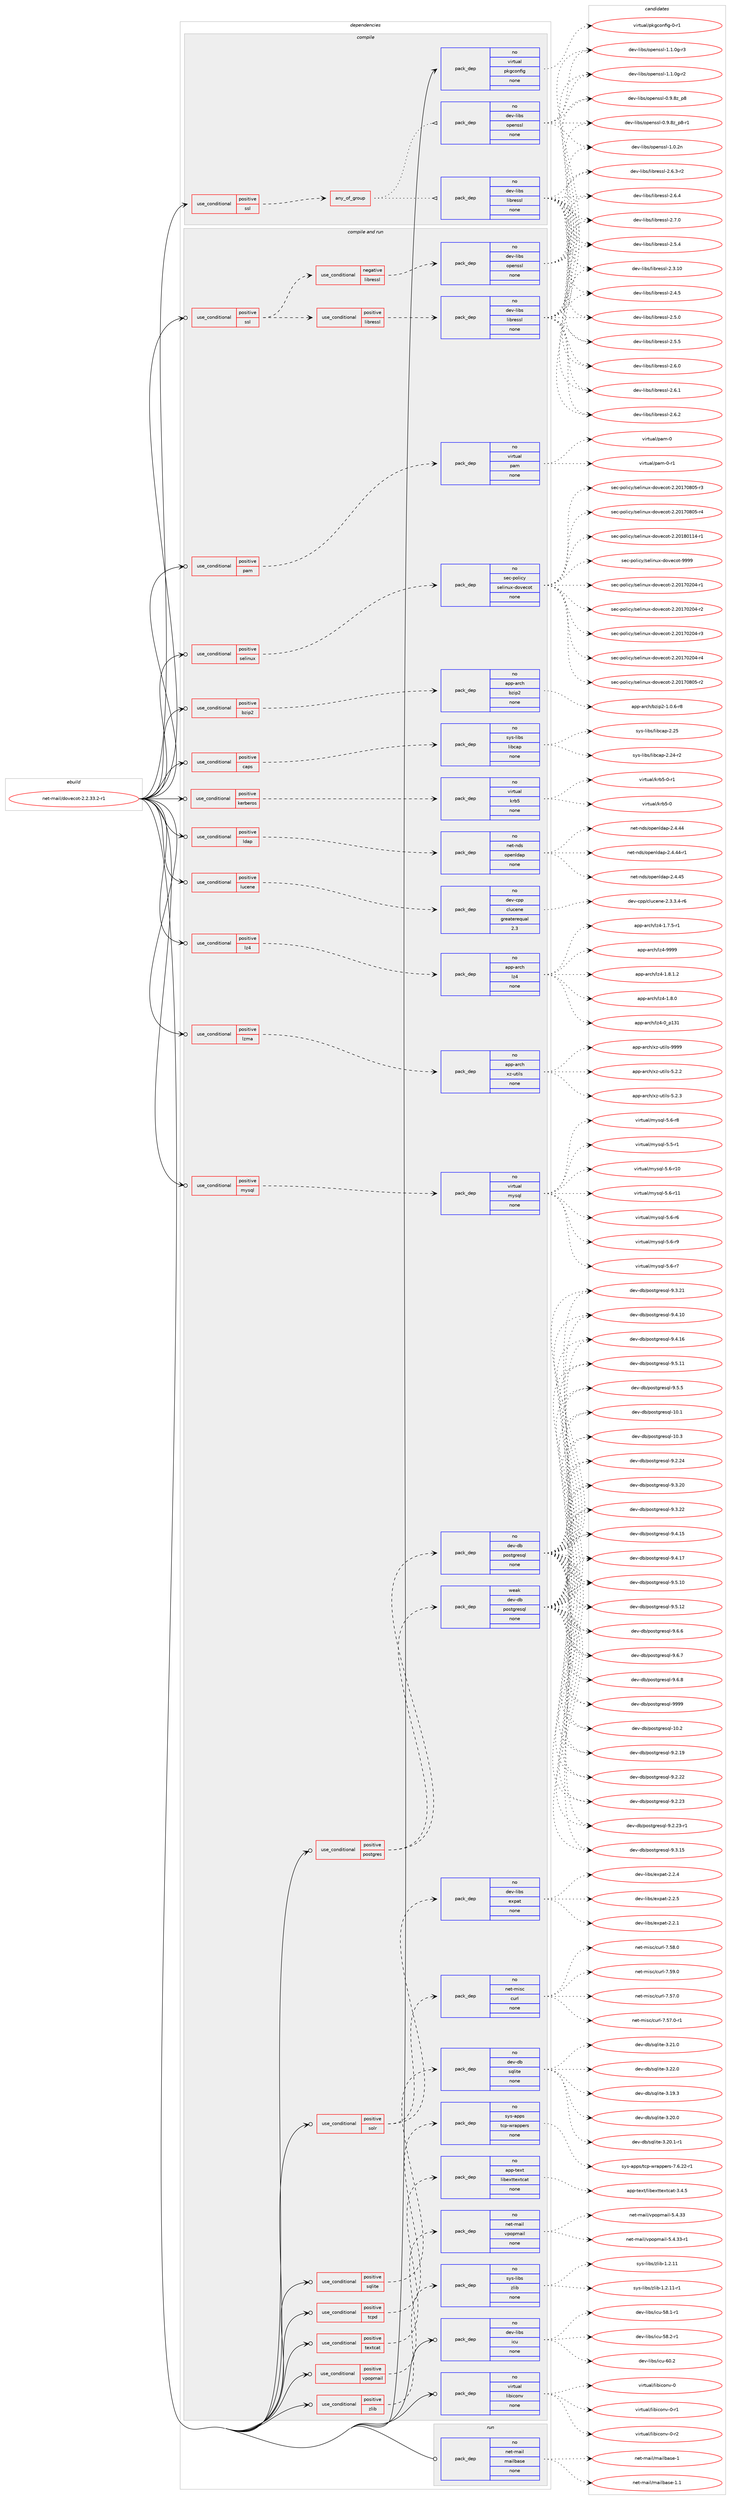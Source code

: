digraph prolog {

# *************
# Graph options
# *************

newrank=true;
concentrate=true;
compound=true;
graph [rankdir=LR,fontname=Helvetica,fontsize=10,ranksep=1.5];#, ranksep=2.5, nodesep=0.2];
edge  [arrowhead=vee];
node  [fontname=Helvetica,fontsize=10];

# **********
# The ebuild
# **********

subgraph cluster_leftcol {
color=gray;
rank=same;
label=<<i>ebuild</i>>;
id [label="net-mail/dovecot-2.2.33.2-r1", color=red, width=4, href="../net-mail/dovecot-2.2.33.2-r1.svg"];
}

# ****************
# The dependencies
# ****************

subgraph cluster_midcol {
color=gray;
label=<<i>dependencies</i>>;
subgraph cluster_compile {
fillcolor="#eeeeee";
style=filled;
label=<<i>compile</i>>;
subgraph cond191 {
dependency685 [label=<<TABLE BORDER="0" CELLBORDER="1" CELLSPACING="0" CELLPADDING="4"><TR><TD ROWSPAN="3" CELLPADDING="10">use_conditional</TD></TR><TR><TD>positive</TD></TR><TR><TD>ssl</TD></TR></TABLE>>, shape=none, color=red];
subgraph any20 {
dependency686 [label=<<TABLE BORDER="0" CELLBORDER="1" CELLSPACING="0" CELLPADDING="4"><TR><TD CELLPADDING="10">any_of_group</TD></TR></TABLE>>, shape=none, color=red];subgraph pack476 {
dependency687 [label=<<TABLE BORDER="0" CELLBORDER="1" CELLSPACING="0" CELLPADDING="4" WIDTH="220"><TR><TD ROWSPAN="6" CELLPADDING="30">pack_dep</TD></TR><TR><TD WIDTH="110">no</TD></TR><TR><TD>dev-libs</TD></TR><TR><TD>openssl</TD></TR><TR><TD>none</TD></TR><TR><TD></TD></TR></TABLE>>, shape=none, color=blue];
}
dependency686:e -> dependency687:w [weight=20,style="dotted",arrowhead="oinv"];
subgraph pack477 {
dependency688 [label=<<TABLE BORDER="0" CELLBORDER="1" CELLSPACING="0" CELLPADDING="4" WIDTH="220"><TR><TD ROWSPAN="6" CELLPADDING="30">pack_dep</TD></TR><TR><TD WIDTH="110">no</TD></TR><TR><TD>dev-libs</TD></TR><TR><TD>libressl</TD></TR><TR><TD>none</TD></TR><TR><TD></TD></TR></TABLE>>, shape=none, color=blue];
}
dependency686:e -> dependency688:w [weight=20,style="dotted",arrowhead="oinv"];
}
dependency685:e -> dependency686:w [weight=20,style="dashed",arrowhead="vee"];
}
id:e -> dependency685:w [weight=20,style="solid",arrowhead="vee"];
subgraph pack478 {
dependency689 [label=<<TABLE BORDER="0" CELLBORDER="1" CELLSPACING="0" CELLPADDING="4" WIDTH="220"><TR><TD ROWSPAN="6" CELLPADDING="30">pack_dep</TD></TR><TR><TD WIDTH="110">no</TD></TR><TR><TD>virtual</TD></TR><TR><TD>pkgconfig</TD></TR><TR><TD>none</TD></TR><TR><TD></TD></TR></TABLE>>, shape=none, color=blue];
}
id:e -> dependency689:w [weight=20,style="solid",arrowhead="vee"];
}
subgraph cluster_compileandrun {
fillcolor="#eeeeee";
style=filled;
label=<<i>compile and run</i>>;
subgraph cond192 {
dependency690 [label=<<TABLE BORDER="0" CELLBORDER="1" CELLSPACING="0" CELLPADDING="4"><TR><TD ROWSPAN="3" CELLPADDING="10">use_conditional</TD></TR><TR><TD>positive</TD></TR><TR><TD>bzip2</TD></TR></TABLE>>, shape=none, color=red];
subgraph pack479 {
dependency691 [label=<<TABLE BORDER="0" CELLBORDER="1" CELLSPACING="0" CELLPADDING="4" WIDTH="220"><TR><TD ROWSPAN="6" CELLPADDING="30">pack_dep</TD></TR><TR><TD WIDTH="110">no</TD></TR><TR><TD>app-arch</TD></TR><TR><TD>bzip2</TD></TR><TR><TD>none</TD></TR><TR><TD></TD></TR></TABLE>>, shape=none, color=blue];
}
dependency690:e -> dependency691:w [weight=20,style="dashed",arrowhead="vee"];
}
id:e -> dependency690:w [weight=20,style="solid",arrowhead="odotvee"];
subgraph cond193 {
dependency692 [label=<<TABLE BORDER="0" CELLBORDER="1" CELLSPACING="0" CELLPADDING="4"><TR><TD ROWSPAN="3" CELLPADDING="10">use_conditional</TD></TR><TR><TD>positive</TD></TR><TR><TD>caps</TD></TR></TABLE>>, shape=none, color=red];
subgraph pack480 {
dependency693 [label=<<TABLE BORDER="0" CELLBORDER="1" CELLSPACING="0" CELLPADDING="4" WIDTH="220"><TR><TD ROWSPAN="6" CELLPADDING="30">pack_dep</TD></TR><TR><TD WIDTH="110">no</TD></TR><TR><TD>sys-libs</TD></TR><TR><TD>libcap</TD></TR><TR><TD>none</TD></TR><TR><TD></TD></TR></TABLE>>, shape=none, color=blue];
}
dependency692:e -> dependency693:w [weight=20,style="dashed",arrowhead="vee"];
}
id:e -> dependency692:w [weight=20,style="solid",arrowhead="odotvee"];
subgraph cond194 {
dependency694 [label=<<TABLE BORDER="0" CELLBORDER="1" CELLSPACING="0" CELLPADDING="4"><TR><TD ROWSPAN="3" CELLPADDING="10">use_conditional</TD></TR><TR><TD>positive</TD></TR><TR><TD>kerberos</TD></TR></TABLE>>, shape=none, color=red];
subgraph pack481 {
dependency695 [label=<<TABLE BORDER="0" CELLBORDER="1" CELLSPACING="0" CELLPADDING="4" WIDTH="220"><TR><TD ROWSPAN="6" CELLPADDING="30">pack_dep</TD></TR><TR><TD WIDTH="110">no</TD></TR><TR><TD>virtual</TD></TR><TR><TD>krb5</TD></TR><TR><TD>none</TD></TR><TR><TD></TD></TR></TABLE>>, shape=none, color=blue];
}
dependency694:e -> dependency695:w [weight=20,style="dashed",arrowhead="vee"];
}
id:e -> dependency694:w [weight=20,style="solid",arrowhead="odotvee"];
subgraph cond195 {
dependency696 [label=<<TABLE BORDER="0" CELLBORDER="1" CELLSPACING="0" CELLPADDING="4"><TR><TD ROWSPAN="3" CELLPADDING="10">use_conditional</TD></TR><TR><TD>positive</TD></TR><TR><TD>ldap</TD></TR></TABLE>>, shape=none, color=red];
subgraph pack482 {
dependency697 [label=<<TABLE BORDER="0" CELLBORDER="1" CELLSPACING="0" CELLPADDING="4" WIDTH="220"><TR><TD ROWSPAN="6" CELLPADDING="30">pack_dep</TD></TR><TR><TD WIDTH="110">no</TD></TR><TR><TD>net-nds</TD></TR><TR><TD>openldap</TD></TR><TR><TD>none</TD></TR><TR><TD></TD></TR></TABLE>>, shape=none, color=blue];
}
dependency696:e -> dependency697:w [weight=20,style="dashed",arrowhead="vee"];
}
id:e -> dependency696:w [weight=20,style="solid",arrowhead="odotvee"];
subgraph cond196 {
dependency698 [label=<<TABLE BORDER="0" CELLBORDER="1" CELLSPACING="0" CELLPADDING="4"><TR><TD ROWSPAN="3" CELLPADDING="10">use_conditional</TD></TR><TR><TD>positive</TD></TR><TR><TD>lucene</TD></TR></TABLE>>, shape=none, color=red];
subgraph pack483 {
dependency699 [label=<<TABLE BORDER="0" CELLBORDER="1" CELLSPACING="0" CELLPADDING="4" WIDTH="220"><TR><TD ROWSPAN="6" CELLPADDING="30">pack_dep</TD></TR><TR><TD WIDTH="110">no</TD></TR><TR><TD>dev-cpp</TD></TR><TR><TD>clucene</TD></TR><TR><TD>greaterequal</TD></TR><TR><TD>2.3</TD></TR></TABLE>>, shape=none, color=blue];
}
dependency698:e -> dependency699:w [weight=20,style="dashed",arrowhead="vee"];
}
id:e -> dependency698:w [weight=20,style="solid",arrowhead="odotvee"];
subgraph cond197 {
dependency700 [label=<<TABLE BORDER="0" CELLBORDER="1" CELLSPACING="0" CELLPADDING="4"><TR><TD ROWSPAN="3" CELLPADDING="10">use_conditional</TD></TR><TR><TD>positive</TD></TR><TR><TD>lz4</TD></TR></TABLE>>, shape=none, color=red];
subgraph pack484 {
dependency701 [label=<<TABLE BORDER="0" CELLBORDER="1" CELLSPACING="0" CELLPADDING="4" WIDTH="220"><TR><TD ROWSPAN="6" CELLPADDING="30">pack_dep</TD></TR><TR><TD WIDTH="110">no</TD></TR><TR><TD>app-arch</TD></TR><TR><TD>lz4</TD></TR><TR><TD>none</TD></TR><TR><TD></TD></TR></TABLE>>, shape=none, color=blue];
}
dependency700:e -> dependency701:w [weight=20,style="dashed",arrowhead="vee"];
}
id:e -> dependency700:w [weight=20,style="solid",arrowhead="odotvee"];
subgraph cond198 {
dependency702 [label=<<TABLE BORDER="0" CELLBORDER="1" CELLSPACING="0" CELLPADDING="4"><TR><TD ROWSPAN="3" CELLPADDING="10">use_conditional</TD></TR><TR><TD>positive</TD></TR><TR><TD>lzma</TD></TR></TABLE>>, shape=none, color=red];
subgraph pack485 {
dependency703 [label=<<TABLE BORDER="0" CELLBORDER="1" CELLSPACING="0" CELLPADDING="4" WIDTH="220"><TR><TD ROWSPAN="6" CELLPADDING="30">pack_dep</TD></TR><TR><TD WIDTH="110">no</TD></TR><TR><TD>app-arch</TD></TR><TR><TD>xz-utils</TD></TR><TR><TD>none</TD></TR><TR><TD></TD></TR></TABLE>>, shape=none, color=blue];
}
dependency702:e -> dependency703:w [weight=20,style="dashed",arrowhead="vee"];
}
id:e -> dependency702:w [weight=20,style="solid",arrowhead="odotvee"];
subgraph cond199 {
dependency704 [label=<<TABLE BORDER="0" CELLBORDER="1" CELLSPACING="0" CELLPADDING="4"><TR><TD ROWSPAN="3" CELLPADDING="10">use_conditional</TD></TR><TR><TD>positive</TD></TR><TR><TD>mysql</TD></TR></TABLE>>, shape=none, color=red];
subgraph pack486 {
dependency705 [label=<<TABLE BORDER="0" CELLBORDER="1" CELLSPACING="0" CELLPADDING="4" WIDTH="220"><TR><TD ROWSPAN="6" CELLPADDING="30">pack_dep</TD></TR><TR><TD WIDTH="110">no</TD></TR><TR><TD>virtual</TD></TR><TR><TD>mysql</TD></TR><TR><TD>none</TD></TR><TR><TD></TD></TR></TABLE>>, shape=none, color=blue];
}
dependency704:e -> dependency705:w [weight=20,style="dashed",arrowhead="vee"];
}
id:e -> dependency704:w [weight=20,style="solid",arrowhead="odotvee"];
subgraph cond200 {
dependency706 [label=<<TABLE BORDER="0" CELLBORDER="1" CELLSPACING="0" CELLPADDING="4"><TR><TD ROWSPAN="3" CELLPADDING="10">use_conditional</TD></TR><TR><TD>positive</TD></TR><TR><TD>pam</TD></TR></TABLE>>, shape=none, color=red];
subgraph pack487 {
dependency707 [label=<<TABLE BORDER="0" CELLBORDER="1" CELLSPACING="0" CELLPADDING="4" WIDTH="220"><TR><TD ROWSPAN="6" CELLPADDING="30">pack_dep</TD></TR><TR><TD WIDTH="110">no</TD></TR><TR><TD>virtual</TD></TR><TR><TD>pam</TD></TR><TR><TD>none</TD></TR><TR><TD></TD></TR></TABLE>>, shape=none, color=blue];
}
dependency706:e -> dependency707:w [weight=20,style="dashed",arrowhead="vee"];
}
id:e -> dependency706:w [weight=20,style="solid",arrowhead="odotvee"];
subgraph cond201 {
dependency708 [label=<<TABLE BORDER="0" CELLBORDER="1" CELLSPACING="0" CELLPADDING="4"><TR><TD ROWSPAN="3" CELLPADDING="10">use_conditional</TD></TR><TR><TD>positive</TD></TR><TR><TD>postgres</TD></TR></TABLE>>, shape=none, color=red];
subgraph pack488 {
dependency709 [label=<<TABLE BORDER="0" CELLBORDER="1" CELLSPACING="0" CELLPADDING="4" WIDTH="220"><TR><TD ROWSPAN="6" CELLPADDING="30">pack_dep</TD></TR><TR><TD WIDTH="110">no</TD></TR><TR><TD>dev-db</TD></TR><TR><TD>postgresql</TD></TR><TR><TD>none</TD></TR><TR><TD></TD></TR></TABLE>>, shape=none, color=blue];
}
dependency708:e -> dependency709:w [weight=20,style="dashed",arrowhead="vee"];
subgraph pack489 {
dependency710 [label=<<TABLE BORDER="0" CELLBORDER="1" CELLSPACING="0" CELLPADDING="4" WIDTH="220"><TR><TD ROWSPAN="6" CELLPADDING="30">pack_dep</TD></TR><TR><TD WIDTH="110">weak</TD></TR><TR><TD>dev-db</TD></TR><TR><TD>postgresql</TD></TR><TR><TD>none</TD></TR><TR><TD></TD></TR></TABLE>>, shape=none, color=blue];
}
dependency708:e -> dependency710:w [weight=20,style="dashed",arrowhead="vee"];
}
id:e -> dependency708:w [weight=20,style="solid",arrowhead="odotvee"];
subgraph cond202 {
dependency711 [label=<<TABLE BORDER="0" CELLBORDER="1" CELLSPACING="0" CELLPADDING="4"><TR><TD ROWSPAN="3" CELLPADDING="10">use_conditional</TD></TR><TR><TD>positive</TD></TR><TR><TD>selinux</TD></TR></TABLE>>, shape=none, color=red];
subgraph pack490 {
dependency712 [label=<<TABLE BORDER="0" CELLBORDER="1" CELLSPACING="0" CELLPADDING="4" WIDTH="220"><TR><TD ROWSPAN="6" CELLPADDING="30">pack_dep</TD></TR><TR><TD WIDTH="110">no</TD></TR><TR><TD>sec-policy</TD></TR><TR><TD>selinux-dovecot</TD></TR><TR><TD>none</TD></TR><TR><TD></TD></TR></TABLE>>, shape=none, color=blue];
}
dependency711:e -> dependency712:w [weight=20,style="dashed",arrowhead="vee"];
}
id:e -> dependency711:w [weight=20,style="solid",arrowhead="odotvee"];
subgraph cond203 {
dependency713 [label=<<TABLE BORDER="0" CELLBORDER="1" CELLSPACING="0" CELLPADDING="4"><TR><TD ROWSPAN="3" CELLPADDING="10">use_conditional</TD></TR><TR><TD>positive</TD></TR><TR><TD>solr</TD></TR></TABLE>>, shape=none, color=red];
subgraph pack491 {
dependency714 [label=<<TABLE BORDER="0" CELLBORDER="1" CELLSPACING="0" CELLPADDING="4" WIDTH="220"><TR><TD ROWSPAN="6" CELLPADDING="30">pack_dep</TD></TR><TR><TD WIDTH="110">no</TD></TR><TR><TD>net-misc</TD></TR><TR><TD>curl</TD></TR><TR><TD>none</TD></TR><TR><TD></TD></TR></TABLE>>, shape=none, color=blue];
}
dependency713:e -> dependency714:w [weight=20,style="dashed",arrowhead="vee"];
subgraph pack492 {
dependency715 [label=<<TABLE BORDER="0" CELLBORDER="1" CELLSPACING="0" CELLPADDING="4" WIDTH="220"><TR><TD ROWSPAN="6" CELLPADDING="30">pack_dep</TD></TR><TR><TD WIDTH="110">no</TD></TR><TR><TD>dev-libs</TD></TR><TR><TD>expat</TD></TR><TR><TD>none</TD></TR><TR><TD></TD></TR></TABLE>>, shape=none, color=blue];
}
dependency713:e -> dependency715:w [weight=20,style="dashed",arrowhead="vee"];
}
id:e -> dependency713:w [weight=20,style="solid",arrowhead="odotvee"];
subgraph cond204 {
dependency716 [label=<<TABLE BORDER="0" CELLBORDER="1" CELLSPACING="0" CELLPADDING="4"><TR><TD ROWSPAN="3" CELLPADDING="10">use_conditional</TD></TR><TR><TD>positive</TD></TR><TR><TD>sqlite</TD></TR></TABLE>>, shape=none, color=red];
subgraph pack493 {
dependency717 [label=<<TABLE BORDER="0" CELLBORDER="1" CELLSPACING="0" CELLPADDING="4" WIDTH="220"><TR><TD ROWSPAN="6" CELLPADDING="30">pack_dep</TD></TR><TR><TD WIDTH="110">no</TD></TR><TR><TD>dev-db</TD></TR><TR><TD>sqlite</TD></TR><TR><TD>none</TD></TR><TR><TD></TD></TR></TABLE>>, shape=none, color=blue];
}
dependency716:e -> dependency717:w [weight=20,style="dashed",arrowhead="vee"];
}
id:e -> dependency716:w [weight=20,style="solid",arrowhead="odotvee"];
subgraph cond205 {
dependency718 [label=<<TABLE BORDER="0" CELLBORDER="1" CELLSPACING="0" CELLPADDING="4"><TR><TD ROWSPAN="3" CELLPADDING="10">use_conditional</TD></TR><TR><TD>positive</TD></TR><TR><TD>ssl</TD></TR></TABLE>>, shape=none, color=red];
subgraph cond206 {
dependency719 [label=<<TABLE BORDER="0" CELLBORDER="1" CELLSPACING="0" CELLPADDING="4"><TR><TD ROWSPAN="3" CELLPADDING="10">use_conditional</TD></TR><TR><TD>negative</TD></TR><TR><TD>libressl</TD></TR></TABLE>>, shape=none, color=red];
subgraph pack494 {
dependency720 [label=<<TABLE BORDER="0" CELLBORDER="1" CELLSPACING="0" CELLPADDING="4" WIDTH="220"><TR><TD ROWSPAN="6" CELLPADDING="30">pack_dep</TD></TR><TR><TD WIDTH="110">no</TD></TR><TR><TD>dev-libs</TD></TR><TR><TD>openssl</TD></TR><TR><TD>none</TD></TR><TR><TD></TD></TR></TABLE>>, shape=none, color=blue];
}
dependency719:e -> dependency720:w [weight=20,style="dashed",arrowhead="vee"];
}
dependency718:e -> dependency719:w [weight=20,style="dashed",arrowhead="vee"];
subgraph cond207 {
dependency721 [label=<<TABLE BORDER="0" CELLBORDER="1" CELLSPACING="0" CELLPADDING="4"><TR><TD ROWSPAN="3" CELLPADDING="10">use_conditional</TD></TR><TR><TD>positive</TD></TR><TR><TD>libressl</TD></TR></TABLE>>, shape=none, color=red];
subgraph pack495 {
dependency722 [label=<<TABLE BORDER="0" CELLBORDER="1" CELLSPACING="0" CELLPADDING="4" WIDTH="220"><TR><TD ROWSPAN="6" CELLPADDING="30">pack_dep</TD></TR><TR><TD WIDTH="110">no</TD></TR><TR><TD>dev-libs</TD></TR><TR><TD>libressl</TD></TR><TR><TD>none</TD></TR><TR><TD></TD></TR></TABLE>>, shape=none, color=blue];
}
dependency721:e -> dependency722:w [weight=20,style="dashed",arrowhead="vee"];
}
dependency718:e -> dependency721:w [weight=20,style="dashed",arrowhead="vee"];
}
id:e -> dependency718:w [weight=20,style="solid",arrowhead="odotvee"];
subgraph cond208 {
dependency723 [label=<<TABLE BORDER="0" CELLBORDER="1" CELLSPACING="0" CELLPADDING="4"><TR><TD ROWSPAN="3" CELLPADDING="10">use_conditional</TD></TR><TR><TD>positive</TD></TR><TR><TD>tcpd</TD></TR></TABLE>>, shape=none, color=red];
subgraph pack496 {
dependency724 [label=<<TABLE BORDER="0" CELLBORDER="1" CELLSPACING="0" CELLPADDING="4" WIDTH="220"><TR><TD ROWSPAN="6" CELLPADDING="30">pack_dep</TD></TR><TR><TD WIDTH="110">no</TD></TR><TR><TD>sys-apps</TD></TR><TR><TD>tcp-wrappers</TD></TR><TR><TD>none</TD></TR><TR><TD></TD></TR></TABLE>>, shape=none, color=blue];
}
dependency723:e -> dependency724:w [weight=20,style="dashed",arrowhead="vee"];
}
id:e -> dependency723:w [weight=20,style="solid",arrowhead="odotvee"];
subgraph cond209 {
dependency725 [label=<<TABLE BORDER="0" CELLBORDER="1" CELLSPACING="0" CELLPADDING="4"><TR><TD ROWSPAN="3" CELLPADDING="10">use_conditional</TD></TR><TR><TD>positive</TD></TR><TR><TD>textcat</TD></TR></TABLE>>, shape=none, color=red];
subgraph pack497 {
dependency726 [label=<<TABLE BORDER="0" CELLBORDER="1" CELLSPACING="0" CELLPADDING="4" WIDTH="220"><TR><TD ROWSPAN="6" CELLPADDING="30">pack_dep</TD></TR><TR><TD WIDTH="110">no</TD></TR><TR><TD>app-text</TD></TR><TR><TD>libexttextcat</TD></TR><TR><TD>none</TD></TR><TR><TD></TD></TR></TABLE>>, shape=none, color=blue];
}
dependency725:e -> dependency726:w [weight=20,style="dashed",arrowhead="vee"];
}
id:e -> dependency725:w [weight=20,style="solid",arrowhead="odotvee"];
subgraph cond210 {
dependency727 [label=<<TABLE BORDER="0" CELLBORDER="1" CELLSPACING="0" CELLPADDING="4"><TR><TD ROWSPAN="3" CELLPADDING="10">use_conditional</TD></TR><TR><TD>positive</TD></TR><TR><TD>vpopmail</TD></TR></TABLE>>, shape=none, color=red];
subgraph pack498 {
dependency728 [label=<<TABLE BORDER="0" CELLBORDER="1" CELLSPACING="0" CELLPADDING="4" WIDTH="220"><TR><TD ROWSPAN="6" CELLPADDING="30">pack_dep</TD></TR><TR><TD WIDTH="110">no</TD></TR><TR><TD>net-mail</TD></TR><TR><TD>vpopmail</TD></TR><TR><TD>none</TD></TR><TR><TD></TD></TR></TABLE>>, shape=none, color=blue];
}
dependency727:e -> dependency728:w [weight=20,style="dashed",arrowhead="vee"];
}
id:e -> dependency727:w [weight=20,style="solid",arrowhead="odotvee"];
subgraph cond211 {
dependency729 [label=<<TABLE BORDER="0" CELLBORDER="1" CELLSPACING="0" CELLPADDING="4"><TR><TD ROWSPAN="3" CELLPADDING="10">use_conditional</TD></TR><TR><TD>positive</TD></TR><TR><TD>zlib</TD></TR></TABLE>>, shape=none, color=red];
subgraph pack499 {
dependency730 [label=<<TABLE BORDER="0" CELLBORDER="1" CELLSPACING="0" CELLPADDING="4" WIDTH="220"><TR><TD ROWSPAN="6" CELLPADDING="30">pack_dep</TD></TR><TR><TD WIDTH="110">no</TD></TR><TR><TD>sys-libs</TD></TR><TR><TD>zlib</TD></TR><TR><TD>none</TD></TR><TR><TD></TD></TR></TABLE>>, shape=none, color=blue];
}
dependency729:e -> dependency730:w [weight=20,style="dashed",arrowhead="vee"];
}
id:e -> dependency729:w [weight=20,style="solid",arrowhead="odotvee"];
subgraph pack500 {
dependency731 [label=<<TABLE BORDER="0" CELLBORDER="1" CELLSPACING="0" CELLPADDING="4" WIDTH="220"><TR><TD ROWSPAN="6" CELLPADDING="30">pack_dep</TD></TR><TR><TD WIDTH="110">no</TD></TR><TR><TD>dev-libs</TD></TR><TR><TD>icu</TD></TR><TR><TD>none</TD></TR><TR><TD></TD></TR></TABLE>>, shape=none, color=blue];
}
id:e -> dependency731:w [weight=20,style="solid",arrowhead="odotvee"];
subgraph pack501 {
dependency732 [label=<<TABLE BORDER="0" CELLBORDER="1" CELLSPACING="0" CELLPADDING="4" WIDTH="220"><TR><TD ROWSPAN="6" CELLPADDING="30">pack_dep</TD></TR><TR><TD WIDTH="110">no</TD></TR><TR><TD>virtual</TD></TR><TR><TD>libiconv</TD></TR><TR><TD>none</TD></TR><TR><TD></TD></TR></TABLE>>, shape=none, color=blue];
}
id:e -> dependency732:w [weight=20,style="solid",arrowhead="odotvee"];
}
subgraph cluster_run {
fillcolor="#eeeeee";
style=filled;
label=<<i>run</i>>;
subgraph pack502 {
dependency733 [label=<<TABLE BORDER="0" CELLBORDER="1" CELLSPACING="0" CELLPADDING="4" WIDTH="220"><TR><TD ROWSPAN="6" CELLPADDING="30">pack_dep</TD></TR><TR><TD WIDTH="110">no</TD></TR><TR><TD>net-mail</TD></TR><TR><TD>mailbase</TD></TR><TR><TD>none</TD></TR><TR><TD></TD></TR></TABLE>>, shape=none, color=blue];
}
id:e -> dependency733:w [weight=20,style="solid",arrowhead="odot"];
}
}

# **************
# The candidates
# **************

subgraph cluster_choices {
rank=same;
color=gray;
label=<<i>candidates</i>>;

subgraph choice476 {
color=black;
nodesep=1;
choice1001011184510810598115471111121011101151151084549464946481034511450 [label="dev-libs/openssl-1.1.0g-r2", color=red, width=4,href="../dev-libs/openssl-1.1.0g-r2.svg"];
choice1001011184510810598115471111121011101151151084548465746561229511256 [label="dev-libs/openssl-0.9.8z_p8", color=red, width=4,href="../dev-libs/openssl-0.9.8z_p8.svg"];
choice10010111845108105981154711111210111011511510845484657465612295112564511449 [label="dev-libs/openssl-0.9.8z_p8-r1", color=red, width=4,href="../dev-libs/openssl-0.9.8z_p8-r1.svg"];
choice100101118451081059811547111112101110115115108454946484650110 [label="dev-libs/openssl-1.0.2n", color=red, width=4,href="../dev-libs/openssl-1.0.2n.svg"];
choice1001011184510810598115471111121011101151151084549464946481034511451 [label="dev-libs/openssl-1.1.0g-r3", color=red, width=4,href="../dev-libs/openssl-1.1.0g-r3.svg"];
dependency687:e -> choice1001011184510810598115471111121011101151151084549464946481034511450:w [style=dotted,weight="100"];
dependency687:e -> choice1001011184510810598115471111121011101151151084548465746561229511256:w [style=dotted,weight="100"];
dependency687:e -> choice10010111845108105981154711111210111011511510845484657465612295112564511449:w [style=dotted,weight="100"];
dependency687:e -> choice100101118451081059811547111112101110115115108454946484650110:w [style=dotted,weight="100"];
dependency687:e -> choice1001011184510810598115471111121011101151151084549464946481034511451:w [style=dotted,weight="100"];
}
subgraph choice477 {
color=black;
nodesep=1;
choice1001011184510810598115471081059811410111511510845504651464948 [label="dev-libs/libressl-2.3.10", color=red, width=4,href="../dev-libs/libressl-2.3.10.svg"];
choice10010111845108105981154710810598114101115115108455046524653 [label="dev-libs/libressl-2.4.5", color=red, width=4,href="../dev-libs/libressl-2.4.5.svg"];
choice10010111845108105981154710810598114101115115108455046534648 [label="dev-libs/libressl-2.5.0", color=red, width=4,href="../dev-libs/libressl-2.5.0.svg"];
choice10010111845108105981154710810598114101115115108455046534652 [label="dev-libs/libressl-2.5.4", color=red, width=4,href="../dev-libs/libressl-2.5.4.svg"];
choice10010111845108105981154710810598114101115115108455046534653 [label="dev-libs/libressl-2.5.5", color=red, width=4,href="../dev-libs/libressl-2.5.5.svg"];
choice10010111845108105981154710810598114101115115108455046544648 [label="dev-libs/libressl-2.6.0", color=red, width=4,href="../dev-libs/libressl-2.6.0.svg"];
choice10010111845108105981154710810598114101115115108455046544649 [label="dev-libs/libressl-2.6.1", color=red, width=4,href="../dev-libs/libressl-2.6.1.svg"];
choice10010111845108105981154710810598114101115115108455046544650 [label="dev-libs/libressl-2.6.2", color=red, width=4,href="../dev-libs/libressl-2.6.2.svg"];
choice100101118451081059811547108105981141011151151084550465446514511450 [label="dev-libs/libressl-2.6.3-r2", color=red, width=4,href="../dev-libs/libressl-2.6.3-r2.svg"];
choice10010111845108105981154710810598114101115115108455046544652 [label="dev-libs/libressl-2.6.4", color=red, width=4,href="../dev-libs/libressl-2.6.4.svg"];
choice10010111845108105981154710810598114101115115108455046554648 [label="dev-libs/libressl-2.7.0", color=red, width=4,href="../dev-libs/libressl-2.7.0.svg"];
dependency688:e -> choice1001011184510810598115471081059811410111511510845504651464948:w [style=dotted,weight="100"];
dependency688:e -> choice10010111845108105981154710810598114101115115108455046524653:w [style=dotted,weight="100"];
dependency688:e -> choice10010111845108105981154710810598114101115115108455046534648:w [style=dotted,weight="100"];
dependency688:e -> choice10010111845108105981154710810598114101115115108455046534652:w [style=dotted,weight="100"];
dependency688:e -> choice10010111845108105981154710810598114101115115108455046534653:w [style=dotted,weight="100"];
dependency688:e -> choice10010111845108105981154710810598114101115115108455046544648:w [style=dotted,weight="100"];
dependency688:e -> choice10010111845108105981154710810598114101115115108455046544649:w [style=dotted,weight="100"];
dependency688:e -> choice10010111845108105981154710810598114101115115108455046544650:w [style=dotted,weight="100"];
dependency688:e -> choice100101118451081059811547108105981141011151151084550465446514511450:w [style=dotted,weight="100"];
dependency688:e -> choice10010111845108105981154710810598114101115115108455046544652:w [style=dotted,weight="100"];
dependency688:e -> choice10010111845108105981154710810598114101115115108455046554648:w [style=dotted,weight="100"];
}
subgraph choice478 {
color=black;
nodesep=1;
choice11810511411611797108471121071039911111010210510345484511449 [label="virtual/pkgconfig-0-r1", color=red, width=4,href="../virtual/pkgconfig-0-r1.svg"];
dependency689:e -> choice11810511411611797108471121071039911111010210510345484511449:w [style=dotted,weight="100"];
}
subgraph choice479 {
color=black;
nodesep=1;
choice971121124597114991044798122105112504549464846544511456 [label="app-arch/bzip2-1.0.6-r8", color=red, width=4,href="../app-arch/bzip2-1.0.6-r8.svg"];
dependency691:e -> choice971121124597114991044798122105112504549464846544511456:w [style=dotted,weight="100"];
}
subgraph choice480 {
color=black;
nodesep=1;
choice11512111545108105981154710810598999711245504650524511450 [label="sys-libs/libcap-2.24-r2", color=red, width=4,href="../sys-libs/libcap-2.24-r2.svg"];
choice1151211154510810598115471081059899971124550465053 [label="sys-libs/libcap-2.25", color=red, width=4,href="../sys-libs/libcap-2.25.svg"];
dependency693:e -> choice11512111545108105981154710810598999711245504650524511450:w [style=dotted,weight="100"];
dependency693:e -> choice1151211154510810598115471081059899971124550465053:w [style=dotted,weight="100"];
}
subgraph choice481 {
color=black;
nodesep=1;
choice118105114116117971084710711498534548 [label="virtual/krb5-0", color=red, width=4,href="../virtual/krb5-0.svg"];
choice1181051141161179710847107114985345484511449 [label="virtual/krb5-0-r1", color=red, width=4,href="../virtual/krb5-0-r1.svg"];
dependency695:e -> choice118105114116117971084710711498534548:w [style=dotted,weight="100"];
dependency695:e -> choice1181051141161179710847107114985345484511449:w [style=dotted,weight="100"];
}
subgraph choice482 {
color=black;
nodesep=1;
choice11010111645110100115471111121011101081009711245504652465252 [label="net-nds/openldap-2.4.44", color=red, width=4,href="../net-nds/openldap-2.4.44.svg"];
choice110101116451101001154711111210111010810097112455046524652524511449 [label="net-nds/openldap-2.4.44-r1", color=red, width=4,href="../net-nds/openldap-2.4.44-r1.svg"];
choice11010111645110100115471111121011101081009711245504652465253 [label="net-nds/openldap-2.4.45", color=red, width=4,href="../net-nds/openldap-2.4.45.svg"];
dependency697:e -> choice11010111645110100115471111121011101081009711245504652465252:w [style=dotted,weight="100"];
dependency697:e -> choice110101116451101001154711111210111010810097112455046524652524511449:w [style=dotted,weight="100"];
dependency697:e -> choice11010111645110100115471111121011101081009711245504652465253:w [style=dotted,weight="100"];
}
subgraph choice483 {
color=black;
nodesep=1;
choice100101118459911211247991081179910111010145504651465146524511454 [label="dev-cpp/clucene-2.3.3.4-r6", color=red, width=4,href="../dev-cpp/clucene-2.3.3.4-r6.svg"];
dependency699:e -> choice100101118459911211247991081179910111010145504651465146524511454:w [style=dotted,weight="100"];
}
subgraph choice484 {
color=black;
nodesep=1;
choice971121124597114991044710812252454895112495149 [label="app-arch/lz4-0_p131", color=red, width=4,href="../app-arch/lz4-0_p131.svg"];
choice9711211245971149910447108122524549465546534511449 [label="app-arch/lz4-1.7.5-r1", color=red, width=4,href="../app-arch/lz4-1.7.5-r1.svg"];
choice971121124597114991044710812252454946564648 [label="app-arch/lz4-1.8.0", color=red, width=4,href="../app-arch/lz4-1.8.0.svg"];
choice9711211245971149910447108122524549465646494650 [label="app-arch/lz4-1.8.1.2", color=red, width=4,href="../app-arch/lz4-1.8.1.2.svg"];
choice9711211245971149910447108122524557575757 [label="app-arch/lz4-9999", color=red, width=4,href="../app-arch/lz4-9999.svg"];
dependency701:e -> choice971121124597114991044710812252454895112495149:w [style=dotted,weight="100"];
dependency701:e -> choice9711211245971149910447108122524549465546534511449:w [style=dotted,weight="100"];
dependency701:e -> choice971121124597114991044710812252454946564648:w [style=dotted,weight="100"];
dependency701:e -> choice9711211245971149910447108122524549465646494650:w [style=dotted,weight="100"];
dependency701:e -> choice9711211245971149910447108122524557575757:w [style=dotted,weight="100"];
}
subgraph choice485 {
color=black;
nodesep=1;
choice971121124597114991044712012245117116105108115455346504650 [label="app-arch/xz-utils-5.2.2", color=red, width=4,href="../app-arch/xz-utils-5.2.2.svg"];
choice971121124597114991044712012245117116105108115455346504651 [label="app-arch/xz-utils-5.2.3", color=red, width=4,href="../app-arch/xz-utils-5.2.3.svg"];
choice9711211245971149910447120122451171161051081154557575757 [label="app-arch/xz-utils-9999", color=red, width=4,href="../app-arch/xz-utils-9999.svg"];
dependency703:e -> choice971121124597114991044712012245117116105108115455346504650:w [style=dotted,weight="100"];
dependency703:e -> choice971121124597114991044712012245117116105108115455346504651:w [style=dotted,weight="100"];
dependency703:e -> choice9711211245971149910447120122451171161051081154557575757:w [style=dotted,weight="100"];
}
subgraph choice486 {
color=black;
nodesep=1;
choice1181051141161179710847109121115113108455346544511455 [label="virtual/mysql-5.6-r7", color=red, width=4,href="../virtual/mysql-5.6-r7.svg"];
choice1181051141161179710847109121115113108455346544511456 [label="virtual/mysql-5.6-r8", color=red, width=4,href="../virtual/mysql-5.6-r8.svg"];
choice1181051141161179710847109121115113108455346534511449 [label="virtual/mysql-5.5-r1", color=red, width=4,href="../virtual/mysql-5.5-r1.svg"];
choice118105114116117971084710912111511310845534654451144948 [label="virtual/mysql-5.6-r10", color=red, width=4,href="../virtual/mysql-5.6-r10.svg"];
choice118105114116117971084710912111511310845534654451144949 [label="virtual/mysql-5.6-r11", color=red, width=4,href="../virtual/mysql-5.6-r11.svg"];
choice1181051141161179710847109121115113108455346544511454 [label="virtual/mysql-5.6-r6", color=red, width=4,href="../virtual/mysql-5.6-r6.svg"];
choice1181051141161179710847109121115113108455346544511457 [label="virtual/mysql-5.6-r9", color=red, width=4,href="../virtual/mysql-5.6-r9.svg"];
dependency705:e -> choice1181051141161179710847109121115113108455346544511455:w [style=dotted,weight="100"];
dependency705:e -> choice1181051141161179710847109121115113108455346544511456:w [style=dotted,weight="100"];
dependency705:e -> choice1181051141161179710847109121115113108455346534511449:w [style=dotted,weight="100"];
dependency705:e -> choice118105114116117971084710912111511310845534654451144948:w [style=dotted,weight="100"];
dependency705:e -> choice118105114116117971084710912111511310845534654451144949:w [style=dotted,weight="100"];
dependency705:e -> choice1181051141161179710847109121115113108455346544511454:w [style=dotted,weight="100"];
dependency705:e -> choice1181051141161179710847109121115113108455346544511457:w [style=dotted,weight="100"];
}
subgraph choice487 {
color=black;
nodesep=1;
choice1181051141161179710847112971094548 [label="virtual/pam-0", color=red, width=4,href="../virtual/pam-0.svg"];
choice11810511411611797108471129710945484511449 [label="virtual/pam-0-r1", color=red, width=4,href="../virtual/pam-0-r1.svg"];
dependency707:e -> choice1181051141161179710847112971094548:w [style=dotted,weight="100"];
dependency707:e -> choice11810511411611797108471129710945484511449:w [style=dotted,weight="100"];
}
subgraph choice488 {
color=black;
nodesep=1;
choice1001011184510098471121111151161031141011151131084549484650 [label="dev-db/postgresql-10.2", color=red, width=4,href="../dev-db/postgresql-10.2.svg"];
choice10010111845100984711211111511610311410111511310845574650464957 [label="dev-db/postgresql-9.2.19", color=red, width=4,href="../dev-db/postgresql-9.2.19.svg"];
choice10010111845100984711211111511610311410111511310845574650465050 [label="dev-db/postgresql-9.2.22", color=red, width=4,href="../dev-db/postgresql-9.2.22.svg"];
choice10010111845100984711211111511610311410111511310845574650465051 [label="dev-db/postgresql-9.2.23", color=red, width=4,href="../dev-db/postgresql-9.2.23.svg"];
choice100101118451009847112111115116103114101115113108455746504650514511449 [label="dev-db/postgresql-9.2.23-r1", color=red, width=4,href="../dev-db/postgresql-9.2.23-r1.svg"];
choice10010111845100984711211111511610311410111511310845574651464953 [label="dev-db/postgresql-9.3.15", color=red, width=4,href="../dev-db/postgresql-9.3.15.svg"];
choice10010111845100984711211111511610311410111511310845574651465049 [label="dev-db/postgresql-9.3.21", color=red, width=4,href="../dev-db/postgresql-9.3.21.svg"];
choice10010111845100984711211111511610311410111511310845574652464948 [label="dev-db/postgresql-9.4.10", color=red, width=4,href="../dev-db/postgresql-9.4.10.svg"];
choice10010111845100984711211111511610311410111511310845574652464954 [label="dev-db/postgresql-9.4.16", color=red, width=4,href="../dev-db/postgresql-9.4.16.svg"];
choice10010111845100984711211111511610311410111511310845574653464949 [label="dev-db/postgresql-9.5.11", color=red, width=4,href="../dev-db/postgresql-9.5.11.svg"];
choice100101118451009847112111115116103114101115113108455746534653 [label="dev-db/postgresql-9.5.5", color=red, width=4,href="../dev-db/postgresql-9.5.5.svg"];
choice1001011184510098471121111151161031141011151131084549484649 [label="dev-db/postgresql-10.1", color=red, width=4,href="../dev-db/postgresql-10.1.svg"];
choice1001011184510098471121111151161031141011151131084549484651 [label="dev-db/postgresql-10.3", color=red, width=4,href="../dev-db/postgresql-10.3.svg"];
choice10010111845100984711211111511610311410111511310845574650465052 [label="dev-db/postgresql-9.2.24", color=red, width=4,href="../dev-db/postgresql-9.2.24.svg"];
choice10010111845100984711211111511610311410111511310845574651465048 [label="dev-db/postgresql-9.3.20", color=red, width=4,href="../dev-db/postgresql-9.3.20.svg"];
choice10010111845100984711211111511610311410111511310845574651465050 [label="dev-db/postgresql-9.3.22", color=red, width=4,href="../dev-db/postgresql-9.3.22.svg"];
choice10010111845100984711211111511610311410111511310845574652464953 [label="dev-db/postgresql-9.4.15", color=red, width=4,href="../dev-db/postgresql-9.4.15.svg"];
choice10010111845100984711211111511610311410111511310845574652464955 [label="dev-db/postgresql-9.4.17", color=red, width=4,href="../dev-db/postgresql-9.4.17.svg"];
choice10010111845100984711211111511610311410111511310845574653464948 [label="dev-db/postgresql-9.5.10", color=red, width=4,href="../dev-db/postgresql-9.5.10.svg"];
choice10010111845100984711211111511610311410111511310845574653464950 [label="dev-db/postgresql-9.5.12", color=red, width=4,href="../dev-db/postgresql-9.5.12.svg"];
choice100101118451009847112111115116103114101115113108455746544654 [label="dev-db/postgresql-9.6.6", color=red, width=4,href="../dev-db/postgresql-9.6.6.svg"];
choice100101118451009847112111115116103114101115113108455746544655 [label="dev-db/postgresql-9.6.7", color=red, width=4,href="../dev-db/postgresql-9.6.7.svg"];
choice100101118451009847112111115116103114101115113108455746544656 [label="dev-db/postgresql-9.6.8", color=red, width=4,href="../dev-db/postgresql-9.6.8.svg"];
choice1001011184510098471121111151161031141011151131084557575757 [label="dev-db/postgresql-9999", color=red, width=4,href="../dev-db/postgresql-9999.svg"];
dependency709:e -> choice1001011184510098471121111151161031141011151131084549484650:w [style=dotted,weight="100"];
dependency709:e -> choice10010111845100984711211111511610311410111511310845574650464957:w [style=dotted,weight="100"];
dependency709:e -> choice10010111845100984711211111511610311410111511310845574650465050:w [style=dotted,weight="100"];
dependency709:e -> choice10010111845100984711211111511610311410111511310845574650465051:w [style=dotted,weight="100"];
dependency709:e -> choice100101118451009847112111115116103114101115113108455746504650514511449:w [style=dotted,weight="100"];
dependency709:e -> choice10010111845100984711211111511610311410111511310845574651464953:w [style=dotted,weight="100"];
dependency709:e -> choice10010111845100984711211111511610311410111511310845574651465049:w [style=dotted,weight="100"];
dependency709:e -> choice10010111845100984711211111511610311410111511310845574652464948:w [style=dotted,weight="100"];
dependency709:e -> choice10010111845100984711211111511610311410111511310845574652464954:w [style=dotted,weight="100"];
dependency709:e -> choice10010111845100984711211111511610311410111511310845574653464949:w [style=dotted,weight="100"];
dependency709:e -> choice100101118451009847112111115116103114101115113108455746534653:w [style=dotted,weight="100"];
dependency709:e -> choice1001011184510098471121111151161031141011151131084549484649:w [style=dotted,weight="100"];
dependency709:e -> choice1001011184510098471121111151161031141011151131084549484651:w [style=dotted,weight="100"];
dependency709:e -> choice10010111845100984711211111511610311410111511310845574650465052:w [style=dotted,weight="100"];
dependency709:e -> choice10010111845100984711211111511610311410111511310845574651465048:w [style=dotted,weight="100"];
dependency709:e -> choice10010111845100984711211111511610311410111511310845574651465050:w [style=dotted,weight="100"];
dependency709:e -> choice10010111845100984711211111511610311410111511310845574652464953:w [style=dotted,weight="100"];
dependency709:e -> choice10010111845100984711211111511610311410111511310845574652464955:w [style=dotted,weight="100"];
dependency709:e -> choice10010111845100984711211111511610311410111511310845574653464948:w [style=dotted,weight="100"];
dependency709:e -> choice10010111845100984711211111511610311410111511310845574653464950:w [style=dotted,weight="100"];
dependency709:e -> choice100101118451009847112111115116103114101115113108455746544654:w [style=dotted,weight="100"];
dependency709:e -> choice100101118451009847112111115116103114101115113108455746544655:w [style=dotted,weight="100"];
dependency709:e -> choice100101118451009847112111115116103114101115113108455746544656:w [style=dotted,weight="100"];
dependency709:e -> choice1001011184510098471121111151161031141011151131084557575757:w [style=dotted,weight="100"];
}
subgraph choice489 {
color=black;
nodesep=1;
choice1001011184510098471121111151161031141011151131084549484650 [label="dev-db/postgresql-10.2", color=red, width=4,href="../dev-db/postgresql-10.2.svg"];
choice10010111845100984711211111511610311410111511310845574650464957 [label="dev-db/postgresql-9.2.19", color=red, width=4,href="../dev-db/postgresql-9.2.19.svg"];
choice10010111845100984711211111511610311410111511310845574650465050 [label="dev-db/postgresql-9.2.22", color=red, width=4,href="../dev-db/postgresql-9.2.22.svg"];
choice10010111845100984711211111511610311410111511310845574650465051 [label="dev-db/postgresql-9.2.23", color=red, width=4,href="../dev-db/postgresql-9.2.23.svg"];
choice100101118451009847112111115116103114101115113108455746504650514511449 [label="dev-db/postgresql-9.2.23-r1", color=red, width=4,href="../dev-db/postgresql-9.2.23-r1.svg"];
choice10010111845100984711211111511610311410111511310845574651464953 [label="dev-db/postgresql-9.3.15", color=red, width=4,href="../dev-db/postgresql-9.3.15.svg"];
choice10010111845100984711211111511610311410111511310845574651465049 [label="dev-db/postgresql-9.3.21", color=red, width=4,href="../dev-db/postgresql-9.3.21.svg"];
choice10010111845100984711211111511610311410111511310845574652464948 [label="dev-db/postgresql-9.4.10", color=red, width=4,href="../dev-db/postgresql-9.4.10.svg"];
choice10010111845100984711211111511610311410111511310845574652464954 [label="dev-db/postgresql-9.4.16", color=red, width=4,href="../dev-db/postgresql-9.4.16.svg"];
choice10010111845100984711211111511610311410111511310845574653464949 [label="dev-db/postgresql-9.5.11", color=red, width=4,href="../dev-db/postgresql-9.5.11.svg"];
choice100101118451009847112111115116103114101115113108455746534653 [label="dev-db/postgresql-9.5.5", color=red, width=4,href="../dev-db/postgresql-9.5.5.svg"];
choice1001011184510098471121111151161031141011151131084549484649 [label="dev-db/postgresql-10.1", color=red, width=4,href="../dev-db/postgresql-10.1.svg"];
choice1001011184510098471121111151161031141011151131084549484651 [label="dev-db/postgresql-10.3", color=red, width=4,href="../dev-db/postgresql-10.3.svg"];
choice10010111845100984711211111511610311410111511310845574650465052 [label="dev-db/postgresql-9.2.24", color=red, width=4,href="../dev-db/postgresql-9.2.24.svg"];
choice10010111845100984711211111511610311410111511310845574651465048 [label="dev-db/postgresql-9.3.20", color=red, width=4,href="../dev-db/postgresql-9.3.20.svg"];
choice10010111845100984711211111511610311410111511310845574651465050 [label="dev-db/postgresql-9.3.22", color=red, width=4,href="../dev-db/postgresql-9.3.22.svg"];
choice10010111845100984711211111511610311410111511310845574652464953 [label="dev-db/postgresql-9.4.15", color=red, width=4,href="../dev-db/postgresql-9.4.15.svg"];
choice10010111845100984711211111511610311410111511310845574652464955 [label="dev-db/postgresql-9.4.17", color=red, width=4,href="../dev-db/postgresql-9.4.17.svg"];
choice10010111845100984711211111511610311410111511310845574653464948 [label="dev-db/postgresql-9.5.10", color=red, width=4,href="../dev-db/postgresql-9.5.10.svg"];
choice10010111845100984711211111511610311410111511310845574653464950 [label="dev-db/postgresql-9.5.12", color=red, width=4,href="../dev-db/postgresql-9.5.12.svg"];
choice100101118451009847112111115116103114101115113108455746544654 [label="dev-db/postgresql-9.6.6", color=red, width=4,href="../dev-db/postgresql-9.6.6.svg"];
choice100101118451009847112111115116103114101115113108455746544655 [label="dev-db/postgresql-9.6.7", color=red, width=4,href="../dev-db/postgresql-9.6.7.svg"];
choice100101118451009847112111115116103114101115113108455746544656 [label="dev-db/postgresql-9.6.8", color=red, width=4,href="../dev-db/postgresql-9.6.8.svg"];
choice1001011184510098471121111151161031141011151131084557575757 [label="dev-db/postgresql-9999", color=red, width=4,href="../dev-db/postgresql-9999.svg"];
dependency710:e -> choice1001011184510098471121111151161031141011151131084549484650:w [style=dotted,weight="100"];
dependency710:e -> choice10010111845100984711211111511610311410111511310845574650464957:w [style=dotted,weight="100"];
dependency710:e -> choice10010111845100984711211111511610311410111511310845574650465050:w [style=dotted,weight="100"];
dependency710:e -> choice10010111845100984711211111511610311410111511310845574650465051:w [style=dotted,weight="100"];
dependency710:e -> choice100101118451009847112111115116103114101115113108455746504650514511449:w [style=dotted,weight="100"];
dependency710:e -> choice10010111845100984711211111511610311410111511310845574651464953:w [style=dotted,weight="100"];
dependency710:e -> choice10010111845100984711211111511610311410111511310845574651465049:w [style=dotted,weight="100"];
dependency710:e -> choice10010111845100984711211111511610311410111511310845574652464948:w [style=dotted,weight="100"];
dependency710:e -> choice10010111845100984711211111511610311410111511310845574652464954:w [style=dotted,weight="100"];
dependency710:e -> choice10010111845100984711211111511610311410111511310845574653464949:w [style=dotted,weight="100"];
dependency710:e -> choice100101118451009847112111115116103114101115113108455746534653:w [style=dotted,weight="100"];
dependency710:e -> choice1001011184510098471121111151161031141011151131084549484649:w [style=dotted,weight="100"];
dependency710:e -> choice1001011184510098471121111151161031141011151131084549484651:w [style=dotted,weight="100"];
dependency710:e -> choice10010111845100984711211111511610311410111511310845574650465052:w [style=dotted,weight="100"];
dependency710:e -> choice10010111845100984711211111511610311410111511310845574651465048:w [style=dotted,weight="100"];
dependency710:e -> choice10010111845100984711211111511610311410111511310845574651465050:w [style=dotted,weight="100"];
dependency710:e -> choice10010111845100984711211111511610311410111511310845574652464953:w [style=dotted,weight="100"];
dependency710:e -> choice10010111845100984711211111511610311410111511310845574652464955:w [style=dotted,weight="100"];
dependency710:e -> choice10010111845100984711211111511610311410111511310845574653464948:w [style=dotted,weight="100"];
dependency710:e -> choice10010111845100984711211111511610311410111511310845574653464950:w [style=dotted,weight="100"];
dependency710:e -> choice100101118451009847112111115116103114101115113108455746544654:w [style=dotted,weight="100"];
dependency710:e -> choice100101118451009847112111115116103114101115113108455746544655:w [style=dotted,weight="100"];
dependency710:e -> choice100101118451009847112111115116103114101115113108455746544656:w [style=dotted,weight="100"];
dependency710:e -> choice1001011184510098471121111151161031141011151131084557575757:w [style=dotted,weight="100"];
}
subgraph choice490 {
color=black;
nodesep=1;
choice11510199451121111081059912147115101108105110117120451001111181019911111645504650484955485048524511449 [label="sec-policy/selinux-dovecot-2.20170204-r1", color=red, width=4,href="../sec-policy/selinux-dovecot-2.20170204-r1.svg"];
choice11510199451121111081059912147115101108105110117120451001111181019911111645504650484955485048524511450 [label="sec-policy/selinux-dovecot-2.20170204-r2", color=red, width=4,href="../sec-policy/selinux-dovecot-2.20170204-r2.svg"];
choice11510199451121111081059912147115101108105110117120451001111181019911111645504650484955485048524511451 [label="sec-policy/selinux-dovecot-2.20170204-r3", color=red, width=4,href="../sec-policy/selinux-dovecot-2.20170204-r3.svg"];
choice11510199451121111081059912147115101108105110117120451001111181019911111645504650484955485048524511452 [label="sec-policy/selinux-dovecot-2.20170204-r4", color=red, width=4,href="../sec-policy/selinux-dovecot-2.20170204-r4.svg"];
choice11510199451121111081059912147115101108105110117120451001111181019911111645504650484955485648534511450 [label="sec-policy/selinux-dovecot-2.20170805-r2", color=red, width=4,href="../sec-policy/selinux-dovecot-2.20170805-r2.svg"];
choice11510199451121111081059912147115101108105110117120451001111181019911111645504650484955485648534511451 [label="sec-policy/selinux-dovecot-2.20170805-r3", color=red, width=4,href="../sec-policy/selinux-dovecot-2.20170805-r3.svg"];
choice11510199451121111081059912147115101108105110117120451001111181019911111645504650484955485648534511452 [label="sec-policy/selinux-dovecot-2.20170805-r4", color=red, width=4,href="../sec-policy/selinux-dovecot-2.20170805-r4.svg"];
choice11510199451121111081059912147115101108105110117120451001111181019911111645504650484956484949524511449 [label="sec-policy/selinux-dovecot-2.20180114-r1", color=red, width=4,href="../sec-policy/selinux-dovecot-2.20180114-r1.svg"];
choice1151019945112111108105991214711510110810511011712045100111118101991111164557575757 [label="sec-policy/selinux-dovecot-9999", color=red, width=4,href="../sec-policy/selinux-dovecot-9999.svg"];
dependency712:e -> choice11510199451121111081059912147115101108105110117120451001111181019911111645504650484955485048524511449:w [style=dotted,weight="100"];
dependency712:e -> choice11510199451121111081059912147115101108105110117120451001111181019911111645504650484955485048524511450:w [style=dotted,weight="100"];
dependency712:e -> choice11510199451121111081059912147115101108105110117120451001111181019911111645504650484955485048524511451:w [style=dotted,weight="100"];
dependency712:e -> choice11510199451121111081059912147115101108105110117120451001111181019911111645504650484955485048524511452:w [style=dotted,weight="100"];
dependency712:e -> choice11510199451121111081059912147115101108105110117120451001111181019911111645504650484955485648534511450:w [style=dotted,weight="100"];
dependency712:e -> choice11510199451121111081059912147115101108105110117120451001111181019911111645504650484955485648534511451:w [style=dotted,weight="100"];
dependency712:e -> choice11510199451121111081059912147115101108105110117120451001111181019911111645504650484955485648534511452:w [style=dotted,weight="100"];
dependency712:e -> choice11510199451121111081059912147115101108105110117120451001111181019911111645504650484956484949524511449:w [style=dotted,weight="100"];
dependency712:e -> choice1151019945112111108105991214711510110810511011712045100111118101991111164557575757:w [style=dotted,weight="100"];
}
subgraph choice491 {
color=black;
nodesep=1;
choice1101011164510910511599479911711410845554653554648 [label="net-misc/curl-7.57.0", color=red, width=4,href="../net-misc/curl-7.57.0.svg"];
choice11010111645109105115994799117114108455546535546484511449 [label="net-misc/curl-7.57.0-r1", color=red, width=4,href="../net-misc/curl-7.57.0-r1.svg"];
choice1101011164510910511599479911711410845554653564648 [label="net-misc/curl-7.58.0", color=red, width=4,href="../net-misc/curl-7.58.0.svg"];
choice1101011164510910511599479911711410845554653574648 [label="net-misc/curl-7.59.0", color=red, width=4,href="../net-misc/curl-7.59.0.svg"];
dependency714:e -> choice1101011164510910511599479911711410845554653554648:w [style=dotted,weight="100"];
dependency714:e -> choice11010111645109105115994799117114108455546535546484511449:w [style=dotted,weight="100"];
dependency714:e -> choice1101011164510910511599479911711410845554653564648:w [style=dotted,weight="100"];
dependency714:e -> choice1101011164510910511599479911711410845554653574648:w [style=dotted,weight="100"];
}
subgraph choice492 {
color=black;
nodesep=1;
choice10010111845108105981154710112011297116455046504649 [label="dev-libs/expat-2.2.1", color=red, width=4,href="../dev-libs/expat-2.2.1.svg"];
choice10010111845108105981154710112011297116455046504652 [label="dev-libs/expat-2.2.4", color=red, width=4,href="../dev-libs/expat-2.2.4.svg"];
choice10010111845108105981154710112011297116455046504653 [label="dev-libs/expat-2.2.5", color=red, width=4,href="../dev-libs/expat-2.2.5.svg"];
dependency715:e -> choice10010111845108105981154710112011297116455046504649:w [style=dotted,weight="100"];
dependency715:e -> choice10010111845108105981154710112011297116455046504652:w [style=dotted,weight="100"];
dependency715:e -> choice10010111845108105981154710112011297116455046504653:w [style=dotted,weight="100"];
}
subgraph choice493 {
color=black;
nodesep=1;
choice10010111845100984711511310810511610145514649574651 [label="dev-db/sqlite-3.19.3", color=red, width=4,href="../dev-db/sqlite-3.19.3.svg"];
choice10010111845100984711511310810511610145514650484648 [label="dev-db/sqlite-3.20.0", color=red, width=4,href="../dev-db/sqlite-3.20.0.svg"];
choice100101118451009847115113108105116101455146504846494511449 [label="dev-db/sqlite-3.20.1-r1", color=red, width=4,href="../dev-db/sqlite-3.20.1-r1.svg"];
choice10010111845100984711511310810511610145514650494648 [label="dev-db/sqlite-3.21.0", color=red, width=4,href="../dev-db/sqlite-3.21.0.svg"];
choice10010111845100984711511310810511610145514650504648 [label="dev-db/sqlite-3.22.0", color=red, width=4,href="../dev-db/sqlite-3.22.0.svg"];
dependency717:e -> choice10010111845100984711511310810511610145514649574651:w [style=dotted,weight="100"];
dependency717:e -> choice10010111845100984711511310810511610145514650484648:w [style=dotted,weight="100"];
dependency717:e -> choice100101118451009847115113108105116101455146504846494511449:w [style=dotted,weight="100"];
dependency717:e -> choice10010111845100984711511310810511610145514650494648:w [style=dotted,weight="100"];
dependency717:e -> choice10010111845100984711511310810511610145514650504648:w [style=dotted,weight="100"];
}
subgraph choice494 {
color=black;
nodesep=1;
choice1001011184510810598115471111121011101151151084549464946481034511450 [label="dev-libs/openssl-1.1.0g-r2", color=red, width=4,href="../dev-libs/openssl-1.1.0g-r2.svg"];
choice1001011184510810598115471111121011101151151084548465746561229511256 [label="dev-libs/openssl-0.9.8z_p8", color=red, width=4,href="../dev-libs/openssl-0.9.8z_p8.svg"];
choice10010111845108105981154711111210111011511510845484657465612295112564511449 [label="dev-libs/openssl-0.9.8z_p8-r1", color=red, width=4,href="../dev-libs/openssl-0.9.8z_p8-r1.svg"];
choice100101118451081059811547111112101110115115108454946484650110 [label="dev-libs/openssl-1.0.2n", color=red, width=4,href="../dev-libs/openssl-1.0.2n.svg"];
choice1001011184510810598115471111121011101151151084549464946481034511451 [label="dev-libs/openssl-1.1.0g-r3", color=red, width=4,href="../dev-libs/openssl-1.1.0g-r3.svg"];
dependency720:e -> choice1001011184510810598115471111121011101151151084549464946481034511450:w [style=dotted,weight="100"];
dependency720:e -> choice1001011184510810598115471111121011101151151084548465746561229511256:w [style=dotted,weight="100"];
dependency720:e -> choice10010111845108105981154711111210111011511510845484657465612295112564511449:w [style=dotted,weight="100"];
dependency720:e -> choice100101118451081059811547111112101110115115108454946484650110:w [style=dotted,weight="100"];
dependency720:e -> choice1001011184510810598115471111121011101151151084549464946481034511451:w [style=dotted,weight="100"];
}
subgraph choice495 {
color=black;
nodesep=1;
choice1001011184510810598115471081059811410111511510845504651464948 [label="dev-libs/libressl-2.3.10", color=red, width=4,href="../dev-libs/libressl-2.3.10.svg"];
choice10010111845108105981154710810598114101115115108455046524653 [label="dev-libs/libressl-2.4.5", color=red, width=4,href="../dev-libs/libressl-2.4.5.svg"];
choice10010111845108105981154710810598114101115115108455046534648 [label="dev-libs/libressl-2.5.0", color=red, width=4,href="../dev-libs/libressl-2.5.0.svg"];
choice10010111845108105981154710810598114101115115108455046534652 [label="dev-libs/libressl-2.5.4", color=red, width=4,href="../dev-libs/libressl-2.5.4.svg"];
choice10010111845108105981154710810598114101115115108455046534653 [label="dev-libs/libressl-2.5.5", color=red, width=4,href="../dev-libs/libressl-2.5.5.svg"];
choice10010111845108105981154710810598114101115115108455046544648 [label="dev-libs/libressl-2.6.0", color=red, width=4,href="../dev-libs/libressl-2.6.0.svg"];
choice10010111845108105981154710810598114101115115108455046544649 [label="dev-libs/libressl-2.6.1", color=red, width=4,href="../dev-libs/libressl-2.6.1.svg"];
choice10010111845108105981154710810598114101115115108455046544650 [label="dev-libs/libressl-2.6.2", color=red, width=4,href="../dev-libs/libressl-2.6.2.svg"];
choice100101118451081059811547108105981141011151151084550465446514511450 [label="dev-libs/libressl-2.6.3-r2", color=red, width=4,href="../dev-libs/libressl-2.6.3-r2.svg"];
choice10010111845108105981154710810598114101115115108455046544652 [label="dev-libs/libressl-2.6.4", color=red, width=4,href="../dev-libs/libressl-2.6.4.svg"];
choice10010111845108105981154710810598114101115115108455046554648 [label="dev-libs/libressl-2.7.0", color=red, width=4,href="../dev-libs/libressl-2.7.0.svg"];
dependency722:e -> choice1001011184510810598115471081059811410111511510845504651464948:w [style=dotted,weight="100"];
dependency722:e -> choice10010111845108105981154710810598114101115115108455046524653:w [style=dotted,weight="100"];
dependency722:e -> choice10010111845108105981154710810598114101115115108455046534648:w [style=dotted,weight="100"];
dependency722:e -> choice10010111845108105981154710810598114101115115108455046534652:w [style=dotted,weight="100"];
dependency722:e -> choice10010111845108105981154710810598114101115115108455046534653:w [style=dotted,weight="100"];
dependency722:e -> choice10010111845108105981154710810598114101115115108455046544648:w [style=dotted,weight="100"];
dependency722:e -> choice10010111845108105981154710810598114101115115108455046544649:w [style=dotted,weight="100"];
dependency722:e -> choice10010111845108105981154710810598114101115115108455046544650:w [style=dotted,weight="100"];
dependency722:e -> choice100101118451081059811547108105981141011151151084550465446514511450:w [style=dotted,weight="100"];
dependency722:e -> choice10010111845108105981154710810598114101115115108455046544652:w [style=dotted,weight="100"];
dependency722:e -> choice10010111845108105981154710810598114101115115108455046554648:w [style=dotted,weight="100"];
}
subgraph choice496 {
color=black;
nodesep=1;
choice115121115459711211211547116991124511911497112112101114115455546544650504511449 [label="sys-apps/tcp-wrappers-7.6.22-r1", color=red, width=4,href="../sys-apps/tcp-wrappers-7.6.22-r1.svg"];
dependency724:e -> choice115121115459711211211547116991124511911497112112101114115455546544650504511449:w [style=dotted,weight="100"];
}
subgraph choice497 {
color=black;
nodesep=1;
choice971121124511610112011647108105981011201161161011201169997116455146524653 [label="app-text/libexttextcat-3.4.5", color=red, width=4,href="../app-text/libexttextcat-3.4.5.svg"];
dependency726:e -> choice971121124511610112011647108105981011201161161011201169997116455146524653:w [style=dotted,weight="100"];
}
subgraph choice498 {
color=black;
nodesep=1;
choice1101011164510997105108471181121111121099710510845534652465151 [label="net-mail/vpopmail-5.4.33", color=red, width=4,href="../net-mail/vpopmail-5.4.33.svg"];
choice11010111645109971051084711811211111210997105108455346524651514511449 [label="net-mail/vpopmail-5.4.33-r1", color=red, width=4,href="../net-mail/vpopmail-5.4.33-r1.svg"];
dependency728:e -> choice1101011164510997105108471181121111121099710510845534652465151:w [style=dotted,weight="100"];
dependency728:e -> choice11010111645109971051084711811211111210997105108455346524651514511449:w [style=dotted,weight="100"];
}
subgraph choice499 {
color=black;
nodesep=1;
choice1151211154510810598115471221081059845494650464949 [label="sys-libs/zlib-1.2.11", color=red, width=4,href="../sys-libs/zlib-1.2.11.svg"];
choice11512111545108105981154712210810598454946504649494511449 [label="sys-libs/zlib-1.2.11-r1", color=red, width=4,href="../sys-libs/zlib-1.2.11-r1.svg"];
dependency730:e -> choice1151211154510810598115471221081059845494650464949:w [style=dotted,weight="100"];
dependency730:e -> choice11512111545108105981154712210810598454946504649494511449:w [style=dotted,weight="100"];
}
subgraph choice500 {
color=black;
nodesep=1;
choice1001011184510810598115471059911745535646494511449 [label="dev-libs/icu-58.1-r1", color=red, width=4,href="../dev-libs/icu-58.1-r1.svg"];
choice1001011184510810598115471059911745535646504511449 [label="dev-libs/icu-58.2-r1", color=red, width=4,href="../dev-libs/icu-58.2-r1.svg"];
choice100101118451081059811547105991174554484650 [label="dev-libs/icu-60.2", color=red, width=4,href="../dev-libs/icu-60.2.svg"];
dependency731:e -> choice1001011184510810598115471059911745535646494511449:w [style=dotted,weight="100"];
dependency731:e -> choice1001011184510810598115471059911745535646504511449:w [style=dotted,weight="100"];
dependency731:e -> choice100101118451081059811547105991174554484650:w [style=dotted,weight="100"];
}
subgraph choice501 {
color=black;
nodesep=1;
choice118105114116117971084710810598105991111101184548 [label="virtual/libiconv-0", color=red, width=4,href="../virtual/libiconv-0.svg"];
choice1181051141161179710847108105981059911111011845484511449 [label="virtual/libiconv-0-r1", color=red, width=4,href="../virtual/libiconv-0-r1.svg"];
choice1181051141161179710847108105981059911111011845484511450 [label="virtual/libiconv-0-r2", color=red, width=4,href="../virtual/libiconv-0-r2.svg"];
dependency732:e -> choice118105114116117971084710810598105991111101184548:w [style=dotted,weight="100"];
dependency732:e -> choice1181051141161179710847108105981059911111011845484511449:w [style=dotted,weight="100"];
dependency732:e -> choice1181051141161179710847108105981059911111011845484511450:w [style=dotted,weight="100"];
}
subgraph choice502 {
color=black;
nodesep=1;
choice1101011164510997105108471099710510898971151014549 [label="net-mail/mailbase-1", color=red, width=4,href="../net-mail/mailbase-1.svg"];
choice11010111645109971051084710997105108989711510145494649 [label="net-mail/mailbase-1.1", color=red, width=4,href="../net-mail/mailbase-1.1.svg"];
dependency733:e -> choice1101011164510997105108471099710510898971151014549:w [style=dotted,weight="100"];
dependency733:e -> choice11010111645109971051084710997105108989711510145494649:w [style=dotted,weight="100"];
}
}

}
